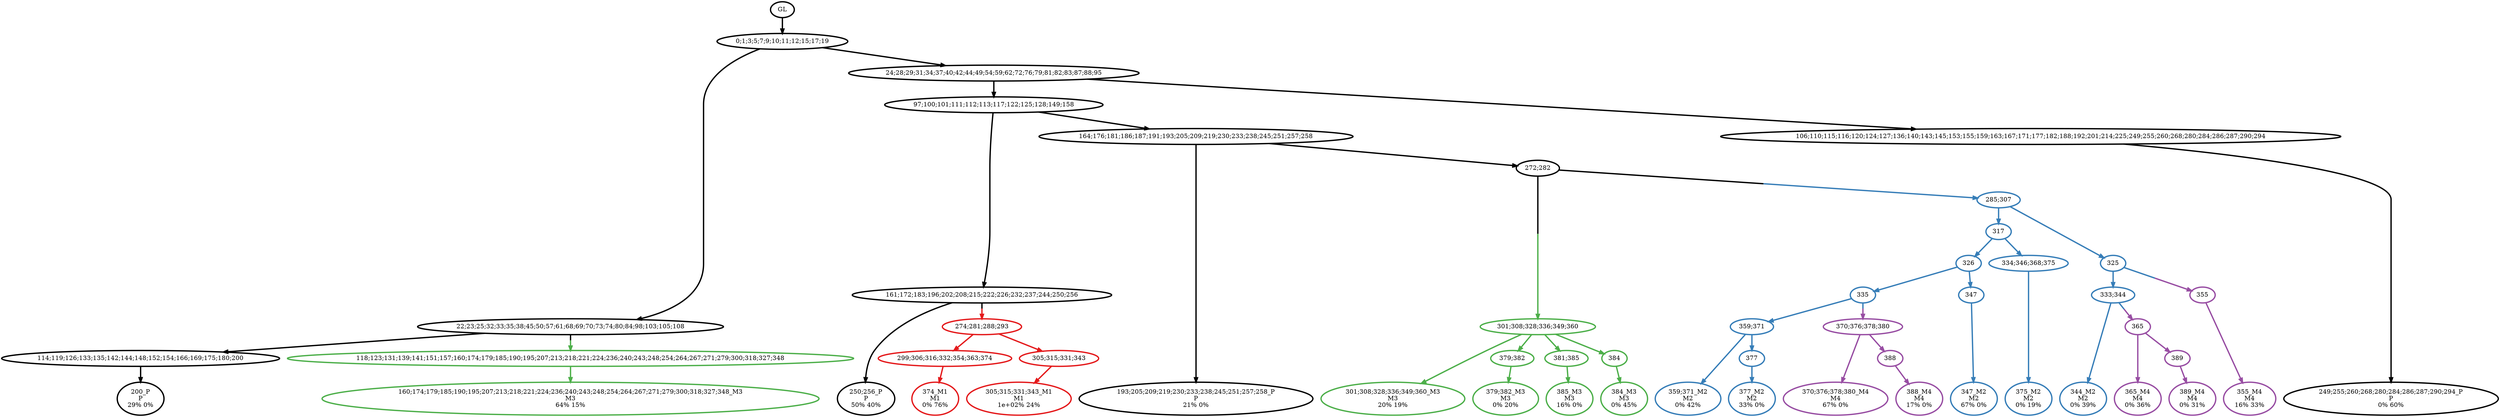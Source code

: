 digraph T {
	{
		rank=same
		49 [penwidth=3,colorscheme=set19,color=0,label="200_P\nP\n29% 0%"]
		45 [penwidth=3,colorscheme=set19,color=0,label="250;256_P\nP\n50% 40%"]
		43 [penwidth=3,colorscheme=set19,color=0,label="193;205;209;219;230;233;238;245;251;257;258_P\nP\n21% 0%"]
		41 [penwidth=3,colorscheme=set19,color=0,label="249;255;260;268;280;284;286;287;290;294_P\nP\n0% 60%"]
		39 [penwidth=3,colorscheme=set19,color=1,label="374_M1\nM1\n0% 76%"]
		37 [penwidth=3,colorscheme=set19,color=1,label="305;315;331;343_M1\nM1\n1e+02% 24%"]
		31 [penwidth=3,colorscheme=set19,color=2,label="359;371_M2\nM2\n0% 42%"]
		29 [penwidth=3,colorscheme=set19,color=2,label="377_M2\nM2\n33% 0%"]
		27 [penwidth=3,colorscheme=set19,color=2,label="347_M2\nM2\n67% 0%"]
		25 [penwidth=3,colorscheme=set19,color=2,label="375_M2\nM2\n0% 19%"]
		22 [penwidth=3,colorscheme=set19,color=2,label="344_M2\nM2\n0% 39%"]
		21 [penwidth=3,colorscheme=set19,color=3,label="160;174;179;185;190;195;207;213;218;221;224;236;240;243;248;254;264;267;271;279;300;318;327;348_M3\nM3\n64% 15%"]
		20 [penwidth=3,colorscheme=set19,color=3,label="301;308;328;336;349;360_M3\nM3\n20% 19%"]
		18 [penwidth=3,colorscheme=set19,color=3,label="379;382_M3\nM3\n0% 20%"]
		16 [penwidth=3,colorscheme=set19,color=3,label="385_M3\nM3\n16% 0%"]
		14 [penwidth=3,colorscheme=set19,color=3,label="384_M3\nM3\n0% 45%"]
		13 [penwidth=3,colorscheme=set19,color=4,label="370;376;378;380_M4\nM4\n67% 0%"]
		11 [penwidth=3,colorscheme=set19,color=4,label="388_M4\nM4\n17% 0%"]
		10 [penwidth=3,colorscheme=set19,color=4,label="365_M4\nM4\n0% 36%"]
		8 [penwidth=3,colorscheme=set19,color=4,label="389_M4\nM4\n0% 31%"]
		7 [penwidth=3,colorscheme=set19,color=4,label="355_M4\nM4\n16% 33%"]
	}
	53 [penwidth=3,colorscheme=set19,color=0,label="GL"]
	52 [penwidth=3,colorscheme=set19,color=0,label="0;1;3;5;7;9;10;11;12;15;17;19"]
	51 [penwidth=3,colorscheme=set19,color=0,label="22;23;25;32;33;35;38;45;50;57;61;68;69;70;73;74;80;84;98;103;105;108"]
	50 [penwidth=3,colorscheme=set19,color=0,label="114;119;126;133;135;142;144;148;152;154;166;169;175;180;200"]
	48 [penwidth=3,colorscheme=set19,color=0,label="24;28;29;31;34;37;40;42;44;49;54;59;62;72;76;79;81;82;83;87;88;95"]
	47 [penwidth=3,colorscheme=set19,color=0,label="97;100;101;111;112;113;117;122;125;128;149;158"]
	46 [penwidth=3,colorscheme=set19,color=0,label="161;172;183;196;202;208;215;222;226;232;237;244;250;256"]
	44 [penwidth=3,colorscheme=set19,color=0,label="164;176;181;186;187;191;193;205;209;219;230;233;238;245;251;257;258"]
	42 [penwidth=3,colorscheme=set19,color=0,label="106;110;115;116;120;124;127;136;140;143;145;153;155;159;163;167;171;177;182;188;192;201;214;225;249;255;260;268;280;284;286;287;290;294"]
	40 [penwidth=3,colorscheme=set19,color=1,label="299;306;316;332;354;363;374"]
	38 [penwidth=3,colorscheme=set19,color=1,label="305;315;331;343"]
	36 [penwidth=3,colorscheme=set19,color=0,label="272;282"]
	35 [penwidth=3,colorscheme=set19,color=2,label="317"]
	34 [penwidth=3,colorscheme=set19,color=2,label="326"]
	33 [penwidth=3,colorscheme=set19,color=2,label="335"]
	32 [penwidth=3,colorscheme=set19,color=2,label="359;371"]
	30 [penwidth=3,colorscheme=set19,color=2,label="377"]
	28 [penwidth=3,colorscheme=set19,color=2,label="347"]
	26 [penwidth=3,colorscheme=set19,color=2,label="334;346;368;375"]
	24 [penwidth=3,colorscheme=set19,color=2,label="325"]
	23 [penwidth=3,colorscheme=set19,color=2,label="333;344"]
	19 [penwidth=3,colorscheme=set19,color=3,label="379;382"]
	17 [penwidth=3,colorscheme=set19,color=3,label="381;385"]
	15 [penwidth=3,colorscheme=set19,color=3,label="384"]
	12 [penwidth=3,colorscheme=set19,color=4,label="388"]
	9 [penwidth=3,colorscheme=set19,color=4,label="389"]
	6 [penwidth=3,colorscheme=set19,color=4,label="365"]
	5 [penwidth=3,colorscheme=set19,color=4,label="370;376;378;380"]
	4 [penwidth=3,colorscheme=set19,color=4,label="355"]
	3 [penwidth=3,colorscheme=set19,color=3,label="301;308;328;336;349;360"]
	2 [penwidth=3,colorscheme=set19,color=3,label="118;123;131;139;141;151;157;160;174;179;185;190;195;207;213;218;221;224;236;240;243;248;254;264;267;271;279;300;318;327;348"]
	1 [penwidth=3,colorscheme=set19,color=2,label="285;307"]
	0 [penwidth=3,colorscheme=set19,color=1,label="274;281;288;293"]
	53 -> 52 [penwidth=3,colorscheme=set19,color=0]
	52 -> 48 [penwidth=3,colorscheme=set19,color=0]
	52 -> 51 [penwidth=3,colorscheme=set19,color=0]
	51 -> 50 [penwidth=3,colorscheme=set19,color=0]
	51 -> 2 [penwidth=3,colorscheme=set19,color="0;0.5:3"]
	50 -> 49 [penwidth=3,colorscheme=set19,color=0]
	48 -> 42 [penwidth=3,colorscheme=set19,color=0]
	48 -> 47 [penwidth=3,colorscheme=set19,color=0]
	47 -> 44 [penwidth=3,colorscheme=set19,color=0]
	47 -> 46 [penwidth=3,colorscheme=set19,color=0]
	46 -> 45 [penwidth=3,colorscheme=set19,color=0]
	46 -> 0 [penwidth=3,colorscheme=set19,color="0;0.5:1"]
	44 -> 43 [penwidth=3,colorscheme=set19,color=0]
	44 -> 36 [penwidth=3,colorscheme=set19,color=0]
	42 -> 41 [penwidth=3,colorscheme=set19,color=0]
	40 -> 39 [penwidth=3,colorscheme=set19,color=1]
	38 -> 37 [penwidth=3,colorscheme=set19,color=1]
	36 -> 3 [penwidth=3,colorscheme=set19,color="0;0.5:3"]
	36 -> 1 [penwidth=3,colorscheme=set19,color="0;0.5:2"]
	35 -> 34 [penwidth=3,colorscheme=set19,color=2]
	35 -> 26 [penwidth=3,colorscheme=set19,color=2]
	34 -> 33 [penwidth=3,colorscheme=set19,color=2]
	34 -> 28 [penwidth=3,colorscheme=set19,color=2]
	33 -> 32 [penwidth=3,colorscheme=set19,color=2]
	33 -> 5 [penwidth=3,colorscheme=set19,color="2;0.5:4"]
	32 -> 31 [penwidth=3,colorscheme=set19,color=2]
	32 -> 30 [penwidth=3,colorscheme=set19,color=2]
	30 -> 29 [penwidth=3,colorscheme=set19,color=2]
	28 -> 27 [penwidth=3,colorscheme=set19,color=2]
	26 -> 25 [penwidth=3,colorscheme=set19,color=2]
	24 -> 23 [penwidth=3,colorscheme=set19,color=2]
	24 -> 4 [penwidth=3,colorscheme=set19,color="2;0.5:4"]
	23 -> 22 [penwidth=3,colorscheme=set19,color=2]
	23 -> 6 [penwidth=3,colorscheme=set19,color="2;0.5:4"]
	19 -> 18 [penwidth=3,colorscheme=set19,color=3]
	17 -> 16 [penwidth=3,colorscheme=set19,color=3]
	15 -> 14 [penwidth=3,colorscheme=set19,color=3]
	12 -> 11 [penwidth=3,colorscheme=set19,color=4]
	9 -> 8 [penwidth=3,colorscheme=set19,color=4]
	6 -> 10 [penwidth=3,colorscheme=set19,color=4]
	6 -> 9 [penwidth=3,colorscheme=set19,color=4]
	5 -> 13 [penwidth=3,colorscheme=set19,color=4]
	5 -> 12 [penwidth=3,colorscheme=set19,color=4]
	4 -> 7 [penwidth=3,colorscheme=set19,color=4]
	3 -> 20 [penwidth=3,colorscheme=set19,color=3]
	3 -> 19 [penwidth=3,colorscheme=set19,color=3]
	3 -> 17 [penwidth=3,colorscheme=set19,color=3]
	3 -> 15 [penwidth=3,colorscheme=set19,color=3]
	2 -> 21 [penwidth=3,colorscheme=set19,color=3]
	1 -> 35 [penwidth=3,colorscheme=set19,color=2]
	1 -> 24 [penwidth=3,colorscheme=set19,color=2]
	0 -> 40 [penwidth=3,colorscheme=set19,color=1]
	0 -> 38 [penwidth=3,colorscheme=set19,color=1]
}
